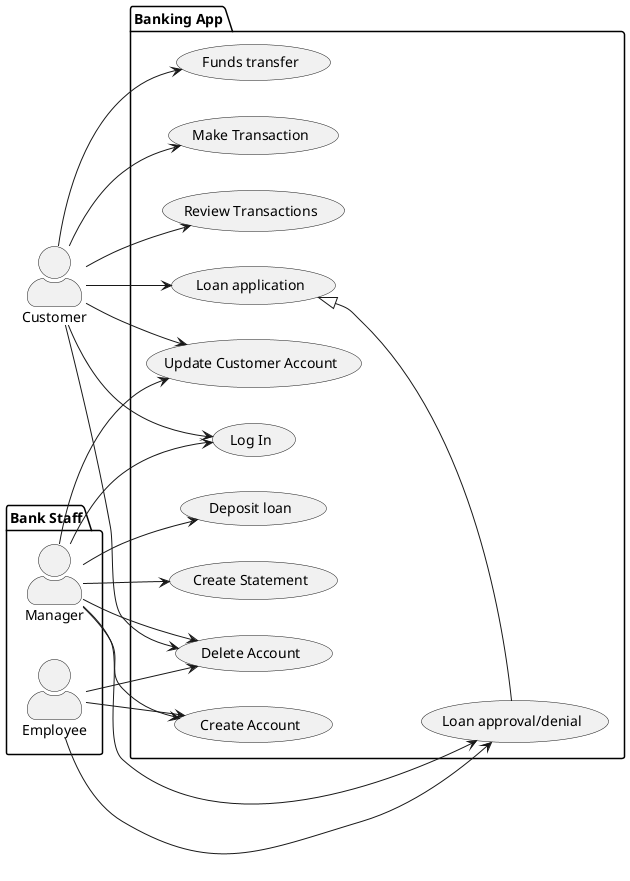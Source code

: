 @startuml
skinparam actorStyle awesome
left to right direction
actor Customer as c

package "Bank Staff" {
    actor Manager as m
    actor Employee as e
}

package "Banking App" {
    usecase "Create Account" as UC1
    usecase "Review Transactions" as UC2
    usecase "Log In" as (login)
    usecase "Loan application" as (loan_apply)
    usecase "Loan approval/denial" as (loan_approve_deny)
    usecase "Funds transfer" as (account_transfer)
    usecase "Create Statement" as (create_statement)
    usecase "Make Transaction" as (transaction)
    usecase "Update Customer Account" as (customer_acct_update)
    usecase "Deposit loan" as (deposit_loan)
    usecase "Delete Account" as (delete_account)
}

c --> (delete_account)
e --> (delete_account)
m --> (delete_account)
m --> (deposit_loan)
c --> (customer_acct_update)
m --> (customer_acct_update)
m --> (login)
c --> UC2
c --> (transaction)
c --> (login)
c --> (account_transfer)
c --> (loan_apply)
m --> UC1
e --> UC1
e --> (loan_approve_deny)
m --> (loan_approve_deny)
(loan_apply) <|-- (loan_approve_deny)
m --> (create_statement)

@enduml